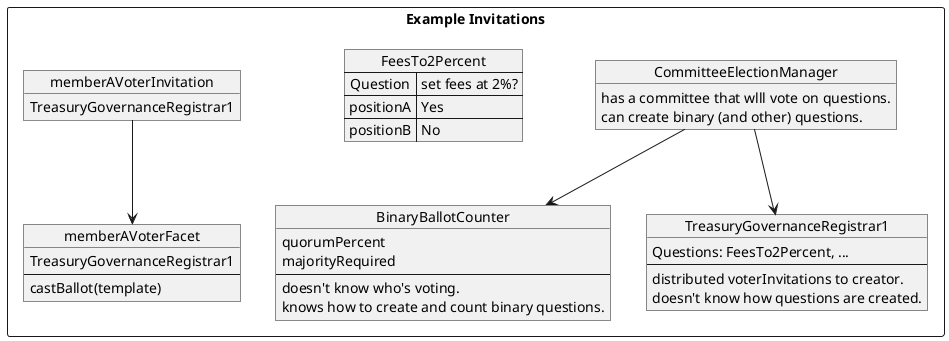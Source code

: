 @startuml governance example

package "Example Invitations" <<rectangle>> {
  object CommitteeElectionManager {
      has a committee that wlll vote on questions.
      can create binary (and other) questions.
  }

  object BinaryBallotCounter {
      quorumPercent
      majorityRequired
      --
      doesn't know who's voting.
      knows how to create and count binary questions.
  }

  map FeesTo2Percent {
      Question => set fees at 2%?
      positionA => Yes
      positionB => No
  }

  object TreasuryGovernanceRegistrar1 {
      Questions: FeesTo2Percent, ...
      --
      distributed voterInvitations to creator.
      doesn't know how questions are created.
  }

  object memberAVoterInvitation {
    TreasuryGovernanceRegistrar1
  }

  object memberAVoterFacet {
    TreasuryGovernanceRegistrar1
    --
    castBallot(template)
  }
}

CommitteeElectionManager --> BinaryBallotCounter
CommitteeElectionManager --> TreasuryGovernanceRegistrar1
memberAVoterInvitation --> memberAVoterFacet

@enduml
